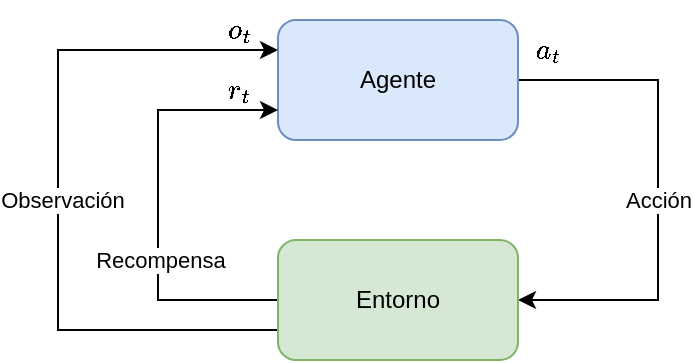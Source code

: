 <mxfile version="20.8.10" type="device"><diagram name="Page-1" id="7KazOkOf5emxkZUkUy2N"><mxGraphModel dx="547" dy="290" grid="1" gridSize="10" guides="1" tooltips="1" connect="1" arrows="1" fold="1" page="1" pageScale="1" pageWidth="850" pageHeight="1100" math="1" shadow="0"><root><mxCell id="0"/><mxCell id="1" parent="0"/><mxCell id="XWI3UpP0PDbYNiTGA9DL-4" value="Acción" style="edgeStyle=orthogonalEdgeStyle;rounded=0;orthogonalLoop=1;jettySize=auto;html=1;exitX=1;exitY=0.5;exitDx=0;exitDy=0;entryX=1;entryY=0.5;entryDx=0;entryDy=0;" edge="1" parent="1" source="XWI3UpP0PDbYNiTGA9DL-2" target="XWI3UpP0PDbYNiTGA9DL-3"><mxGeometry x="0.04" relative="1" as="geometry"><Array as="points"><mxPoint x="590" y="220"/><mxPoint x="590" y="330"/></Array><mxPoint as="offset"/></mxGeometry></mxCell><mxCell id="XWI3UpP0PDbYNiTGA9DL-2" value="Agente" style="rounded=1;whiteSpace=wrap;html=1;fillColor=#dae8fc;strokeColor=#6c8ebf;" vertex="1" parent="1"><mxGeometry x="400" y="190" width="120" height="60" as="geometry"/></mxCell><mxCell id="XWI3UpP0PDbYNiTGA9DL-5" style="edgeStyle=orthogonalEdgeStyle;rounded=0;orthogonalLoop=1;jettySize=auto;html=1;exitX=0;exitY=0.5;exitDx=0;exitDy=0;entryX=0;entryY=0.75;entryDx=0;entryDy=0;" edge="1" parent="1" source="XWI3UpP0PDbYNiTGA9DL-3" target="XWI3UpP0PDbYNiTGA9DL-2"><mxGeometry relative="1" as="geometry"><Array as="points"><mxPoint x="340" y="330"/><mxPoint x="340" y="235"/></Array></mxGeometry></mxCell><mxCell id="XWI3UpP0PDbYNiTGA9DL-9" value="&lt;div&gt;Recompensa&lt;br&gt;&lt;/div&gt;" style="edgeLabel;html=1;align=center;verticalAlign=middle;resizable=0;points=[];" vertex="1" connectable="0" parent="XWI3UpP0PDbYNiTGA9DL-5"><mxGeometry x="-0.14" y="-1" relative="1" as="geometry"><mxPoint y="12" as="offset"/></mxGeometry></mxCell><mxCell id="XWI3UpP0PDbYNiTGA9DL-7" style="edgeStyle=orthogonalEdgeStyle;rounded=0;orthogonalLoop=1;jettySize=auto;html=1;exitX=0;exitY=0.75;exitDx=0;exitDy=0;entryX=0;entryY=0.25;entryDx=0;entryDy=0;" edge="1" parent="1" source="XWI3UpP0PDbYNiTGA9DL-3" target="XWI3UpP0PDbYNiTGA9DL-2"><mxGeometry relative="1" as="geometry"><Array as="points"><mxPoint x="290" y="345"/><mxPoint x="290" y="205"/></Array></mxGeometry></mxCell><mxCell id="XWI3UpP0PDbYNiTGA9DL-8" value="Observación " style="edgeLabel;html=1;align=center;verticalAlign=middle;resizable=0;points=[];" vertex="1" connectable="0" parent="XWI3UpP0PDbYNiTGA9DL-7"><mxGeometry x="0.245" y="-2" relative="1" as="geometry"><mxPoint y="49" as="offset"/></mxGeometry></mxCell><mxCell id="XWI3UpP0PDbYNiTGA9DL-3" value="Entorno" style="rounded=1;whiteSpace=wrap;html=1;fillColor=#d5e8d4;strokeColor=#82b366;" vertex="1" parent="1"><mxGeometry x="400" y="300" width="120" height="60" as="geometry"/></mxCell><mxCell id="XWI3UpP0PDbYNiTGA9DL-10" value="$$a_t$$" style="text;html=1;align=center;verticalAlign=middle;resizable=0;points=[];autosize=1;strokeColor=none;fillColor=none;" vertex="1" parent="1"><mxGeometry x="500" y="190" width="70" height="30" as="geometry"/></mxCell><mxCell id="XWI3UpP0PDbYNiTGA9DL-11" value="$$r_t$$" style="text;html=1;align=center;verticalAlign=middle;resizable=0;points=[];autosize=1;strokeColor=none;fillColor=none;" vertex="1" parent="1"><mxGeometry x="350" y="210" width="60" height="30" as="geometry"/></mxCell><mxCell id="XWI3UpP0PDbYNiTGA9DL-12" value="$$o_t$$" style="text;html=1;align=center;verticalAlign=middle;resizable=0;points=[];autosize=1;strokeColor=none;fillColor=none;" vertex="1" parent="1"><mxGeometry x="345" y="180" width="70" height="30" as="geometry"/></mxCell></root></mxGraphModel></diagram></mxfile>